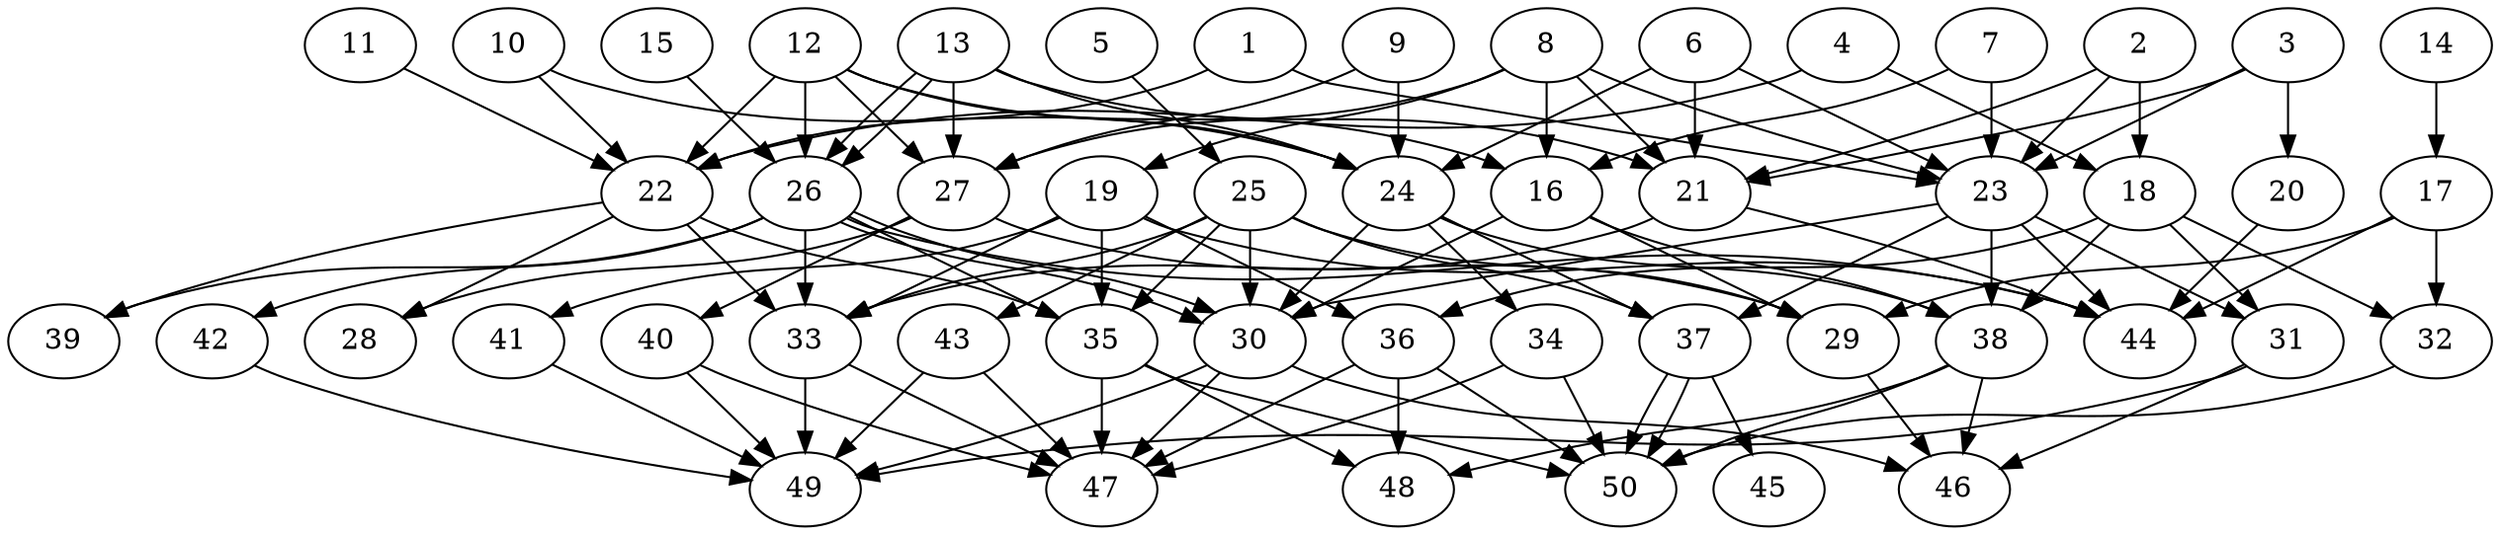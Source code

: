 // DAG automatically generated by daggen at Thu Oct  3 14:07:57 2019
// ./daggen --dot -n 50 --ccr 0.3 --fat 0.7 --regular 0.7 --density 0.5 --mindata 5242880 --maxdata 52428800 
digraph G {
  1 [size="30576640", alpha="0.17", expect_size="9172992"] 
  1 -> 22 [size ="9172992"]
  1 -> 23 [size ="9172992"]
  2 [size="136267093", alpha="0.14", expect_size="40880128"] 
  2 -> 18 [size ="40880128"]
  2 -> 21 [size ="40880128"]
  2 -> 23 [size ="40880128"]
  3 [size="105205760", alpha="0.08", expect_size="31561728"] 
  3 -> 20 [size ="31561728"]
  3 -> 21 [size ="31561728"]
  3 -> 23 [size ="31561728"]
  4 [size="60030293", alpha="0.19", expect_size="18009088"] 
  4 -> 18 [size ="18009088"]
  4 -> 22 [size ="18009088"]
  5 [size="136277333", alpha="0.18", expect_size="40883200"] 
  5 -> 25 [size ="40883200"]
  6 [size="155047253", alpha="0.20", expect_size="46514176"] 
  6 -> 21 [size ="46514176"]
  6 -> 23 [size ="46514176"]
  6 -> 24 [size ="46514176"]
  7 [size="68293973", alpha="0.07", expect_size="20488192"] 
  7 -> 16 [size ="20488192"]
  7 -> 23 [size ="20488192"]
  8 [size="90091520", alpha="0.19", expect_size="27027456"] 
  8 -> 16 [size ="27027456"]
  8 -> 19 [size ="27027456"]
  8 -> 21 [size ="27027456"]
  8 -> 23 [size ="27027456"]
  8 -> 27 [size ="27027456"]
  9 [size="86828373", alpha="0.12", expect_size="26048512"] 
  9 -> 24 [size ="26048512"]
  9 -> 27 [size ="26048512"]
  10 [size="21309440", alpha="0.09", expect_size="6392832"] 
  10 -> 22 [size ="6392832"]
  10 -> 24 [size ="6392832"]
  11 [size="76025173", alpha="0.07", expect_size="22807552"] 
  11 -> 22 [size ="22807552"]
  12 [size="49745920", alpha="0.08", expect_size="14923776"] 
  12 -> 16 [size ="14923776"]
  12 -> 22 [size ="14923776"]
  12 -> 24 [size ="14923776"]
  12 -> 26 [size ="14923776"]
  12 -> 27 [size ="14923776"]
  13 [size="162375680", alpha="0.08", expect_size="48712704"] 
  13 -> 21 [size ="48712704"]
  13 -> 24 [size ="48712704"]
  13 -> 26 [size ="48712704"]
  13 -> 26 [size ="48712704"]
  13 -> 27 [size ="48712704"]
  14 [size="71570773", alpha="0.02", expect_size="21471232"] 
  14 -> 17 [size ="21471232"]
  15 [size="60924587", alpha="0.11", expect_size="18277376"] 
  15 -> 26 [size ="18277376"]
  16 [size="42437973", alpha="0.18", expect_size="12731392"] 
  16 -> 29 [size ="12731392"]
  16 -> 30 [size ="12731392"]
  16 -> 38 [size ="12731392"]
  17 [size="39888213", alpha="0.05", expect_size="11966464"] 
  17 -> 29 [size ="11966464"]
  17 -> 32 [size ="11966464"]
  17 -> 44 [size ="11966464"]
  18 [size="92842667", alpha="0.12", expect_size="27852800"] 
  18 -> 31 [size ="27852800"]
  18 -> 32 [size ="27852800"]
  18 -> 36 [size ="27852800"]
  18 -> 38 [size ="27852800"]
  19 [size="88606720", alpha="0.11", expect_size="26582016"] 
  19 -> 33 [size ="26582016"]
  19 -> 35 [size ="26582016"]
  19 -> 36 [size ="26582016"]
  19 -> 41 [size ="26582016"]
  19 -> 44 [size ="26582016"]
  20 [size="28334080", alpha="0.15", expect_size="8500224"] 
  20 -> 44 [size ="8500224"]
  21 [size="95542613", alpha="0.01", expect_size="28662784"] 
  21 -> 33 [size ="28662784"]
  21 -> 44 [size ="28662784"]
  22 [size="148322987", alpha="0.01", expect_size="44496896"] 
  22 -> 28 [size ="44496896"]
  22 -> 33 [size ="44496896"]
  22 -> 35 [size ="44496896"]
  22 -> 39 [size ="44496896"]
  23 [size="53131947", alpha="0.13", expect_size="15939584"] 
  23 -> 30 [size ="15939584"]
  23 -> 31 [size ="15939584"]
  23 -> 37 [size ="15939584"]
  23 -> 38 [size ="15939584"]
  23 -> 44 [size ="15939584"]
  24 [size="115411627", alpha="0.10", expect_size="34623488"] 
  24 -> 30 [size ="34623488"]
  24 -> 34 [size ="34623488"]
  24 -> 37 [size ="34623488"]
  24 -> 38 [size ="34623488"]
  25 [size="134700373", alpha="0.02", expect_size="40410112"] 
  25 -> 29 [size ="40410112"]
  25 -> 30 [size ="40410112"]
  25 -> 33 [size ="40410112"]
  25 -> 35 [size ="40410112"]
  25 -> 37 [size ="40410112"]
  25 -> 43 [size ="40410112"]
  26 [size="61798400", alpha="0.12", expect_size="18539520"] 
  26 -> 30 [size ="18539520"]
  26 -> 30 [size ="18539520"]
  26 -> 33 [size ="18539520"]
  26 -> 35 [size ="18539520"]
  26 -> 39 [size ="18539520"]
  26 -> 42 [size ="18539520"]
  26 -> 44 [size ="18539520"]
  27 [size="47540907", alpha="0.08", expect_size="14262272"] 
  27 -> 28 [size ="14262272"]
  27 -> 29 [size ="14262272"]
  27 -> 40 [size ="14262272"]
  28 [size="89541973", alpha="0.14", expect_size="26862592"] 
  29 [size="24845653", alpha="0.08", expect_size="7453696"] 
  29 -> 46 [size ="7453696"]
  30 [size="115200000", alpha="0.03", expect_size="34560000"] 
  30 -> 46 [size ="34560000"]
  30 -> 47 [size ="34560000"]
  30 -> 49 [size ="34560000"]
  31 [size="78213120", alpha="0.05", expect_size="23463936"] 
  31 -> 46 [size ="23463936"]
  31 -> 49 [size ="23463936"]
  32 [size="84282027", alpha="0.11", expect_size="25284608"] 
  32 -> 50 [size ="25284608"]
  33 [size="94904320", alpha="0.16", expect_size="28471296"] 
  33 -> 47 [size ="28471296"]
  33 -> 49 [size ="28471296"]
  34 [size="40533333", alpha="0.08", expect_size="12160000"] 
  34 -> 47 [size ="12160000"]
  34 -> 50 [size ="12160000"]
  35 [size="121006080", alpha="0.05", expect_size="36301824"] 
  35 -> 47 [size ="36301824"]
  35 -> 48 [size ="36301824"]
  35 -> 50 [size ="36301824"]
  36 [size="140557653", alpha="0.05", expect_size="42167296"] 
  36 -> 47 [size ="42167296"]
  36 -> 48 [size ="42167296"]
  36 -> 50 [size ="42167296"]
  37 [size="79465813", alpha="0.08", expect_size="23839744"] 
  37 -> 45 [size ="23839744"]
  37 -> 50 [size ="23839744"]
  37 -> 50 [size ="23839744"]
  38 [size="145841493", alpha="0.01", expect_size="43752448"] 
  38 -> 46 [size ="43752448"]
  38 -> 48 [size ="43752448"]
  38 -> 50 [size ="43752448"]
  39 [size="97727147", alpha="0.03", expect_size="29318144"] 
  40 [size="161764693", alpha="0.06", expect_size="48529408"] 
  40 -> 47 [size ="48529408"]
  40 -> 49 [size ="48529408"]
  41 [size="27211093", alpha="0.19", expect_size="8163328"] 
  41 -> 49 [size ="8163328"]
  42 [size="67194880", alpha="0.09", expect_size="20158464"] 
  42 -> 49 [size ="20158464"]
  43 [size="156699307", alpha="0.03", expect_size="47009792"] 
  43 -> 47 [size ="47009792"]
  43 -> 49 [size ="47009792"]
  44 [size="126050987", alpha="0.10", expect_size="37815296"] 
  45 [size="29351253", alpha="0.11", expect_size="8805376"] 
  46 [size="67331413", alpha="0.19", expect_size="20199424"] 
  47 [size="107670187", alpha="0.10", expect_size="32301056"] 
  48 [size="172779520", alpha="0.10", expect_size="51833856"] 
  49 [size="23456427", alpha="0.11", expect_size="7036928"] 
  50 [size="45404160", alpha="0.05", expect_size="13621248"] 
}
